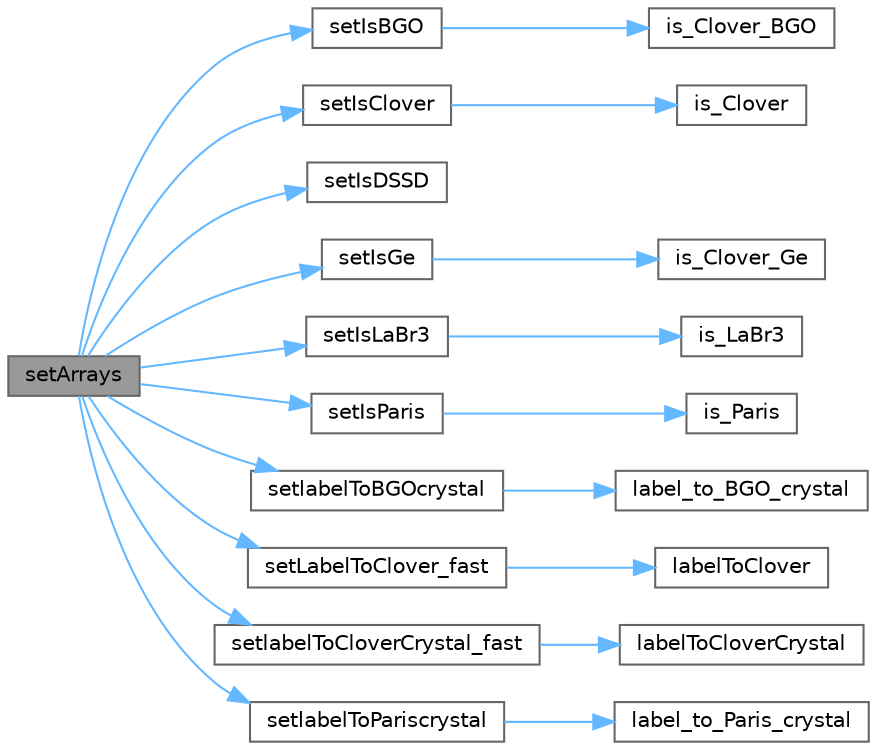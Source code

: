 digraph "setArrays"
{
 // LATEX_PDF_SIZE
  bgcolor="transparent";
  edge [fontname=Helvetica,fontsize=10,labelfontname=Helvetica,labelfontsize=10];
  node [fontname=Helvetica,fontsize=10,shape=box,height=0.2,width=0.4];
  rankdir="LR";
  Node1 [id="Node000001",label="setArrays",height=0.2,width=0.4,color="gray40", fillcolor="grey60", style="filled", fontcolor="black",tooltip=" "];
  Node1 -> Node2 [id="edge1_Node000001_Node000002",color="steelblue1",style="solid",tooltip=" "];
  Node2 [id="Node000002",label="setIsBGO",height=0.2,width=0.4,color="grey40", fillcolor="white", style="filled",URL="$utils_8hpp.html#a8c56035086548e2593a65d631932d87b",tooltip=" "];
  Node2 -> Node3 [id="edge2_Node000002_Node000003",color="steelblue1",style="solid",tooltip=" "];
  Node3 [id="Node000003",label="is_Clover_BGO",height=0.2,width=0.4,color="grey40", fillcolor="white", style="filled",URL="$utils_8hpp.html#a0192d2feead85db4314166a703f6e854",tooltip=" "];
  Node1 -> Node4 [id="edge3_Node000001_Node000004",color="steelblue1",style="solid",tooltip=" "];
  Node4 [id="Node000004",label="setIsClover",height=0.2,width=0.4,color="grey40", fillcolor="white", style="filled",URL="$utils_8hpp.html#a7df72ede1540561aa7753d9b868c1f63",tooltip=" "];
  Node4 -> Node5 [id="edge4_Node000004_Node000005",color="steelblue1",style="solid",tooltip=" "];
  Node5 [id="Node000005",label="is_Clover",height=0.2,width=0.4,color="grey40", fillcolor="white", style="filled",URL="$utils_8hpp.html#a95932dc7271b29c4c3efbf27f869a774",tooltip=" "];
  Node1 -> Node6 [id="edge5_Node000001_Node000006",color="steelblue1",style="solid",tooltip=" "];
  Node6 [id="Node000006",label="setIsDSSD",height=0.2,width=0.4,color="grey40", fillcolor="white", style="filled",URL="$utils_8hpp.html#a848e4c7e32fb95aa65132a8fb2ed2568",tooltip=" "];
  Node1 -> Node7 [id="edge6_Node000001_Node000007",color="steelblue1",style="solid",tooltip=" "];
  Node7 [id="Node000007",label="setIsGe",height=0.2,width=0.4,color="grey40", fillcolor="white", style="filled",URL="$utils_8hpp.html#a19e0b39062027a295bd36855202c2f1b",tooltip=" "];
  Node7 -> Node8 [id="edge7_Node000007_Node000008",color="steelblue1",style="solid",tooltip=" "];
  Node8 [id="Node000008",label="is_Clover_Ge",height=0.2,width=0.4,color="grey40", fillcolor="white", style="filled",URL="$utils_8hpp.html#a6103dcf7c81990168353a32a53be9c92",tooltip=" "];
  Node1 -> Node9 [id="edge8_Node000001_Node000009",color="steelblue1",style="solid",tooltip=" "];
  Node9 [id="Node000009",label="setIsLaBr3",height=0.2,width=0.4,color="grey40", fillcolor="white", style="filled",URL="$utils_8hpp.html#abbdcfffc819604d3555294f8e0b54e94",tooltip=" "];
  Node9 -> Node10 [id="edge9_Node000009_Node000010",color="steelblue1",style="solid",tooltip=" "];
  Node10 [id="Node000010",label="is_LaBr3",height=0.2,width=0.4,color="grey40", fillcolor="white", style="filled",URL="$utils_8hpp.html#ad4b5d5e6f2699bc0699e3bf205b3a8e9",tooltip=" "];
  Node1 -> Node11 [id="edge10_Node000001_Node000011",color="steelblue1",style="solid",tooltip=" "];
  Node11 [id="Node000011",label="setIsParis",height=0.2,width=0.4,color="grey40", fillcolor="white", style="filled",URL="$utils_8hpp.html#aa8978be84c2780f0f519f6066180716e",tooltip=" "];
  Node11 -> Node12 [id="edge11_Node000011_Node000012",color="steelblue1",style="solid",tooltip=" "];
  Node12 [id="Node000012",label="is_Paris",height=0.2,width=0.4,color="grey40", fillcolor="white", style="filled",URL="$utils_8hpp.html#a5607cd80a25504a5fdb8adc0c0052e79",tooltip=" "];
  Node1 -> Node13 [id="edge12_Node000001_Node000013",color="steelblue1",style="solid",tooltip=" "];
  Node13 [id="Node000013",label="setlabelToBGOcrystal",height=0.2,width=0.4,color="grey40", fillcolor="white", style="filled",URL="$utils_8hpp.html#a842ee007a57ccaa54869bf594b494d9b",tooltip=" "];
  Node13 -> Node14 [id="edge13_Node000013_Node000014",color="steelblue1",style="solid",tooltip=" "];
  Node14 [id="Node000014",label="label_to_BGO_crystal",height=0.2,width=0.4,color="grey40", fillcolor="white", style="filled",URL="$utils_8hpp.html#a1ec793700deb7d7b317666d3bfa96f4c",tooltip=" "];
  Node1 -> Node15 [id="edge14_Node000001_Node000015",color="steelblue1",style="solid",tooltip=" "];
  Node15 [id="Node000015",label="setLabelToClover_fast",height=0.2,width=0.4,color="grey40", fillcolor="white", style="filled",URL="$utils_8hpp.html#ab6b66b7300545f5b67553e6d11f82486",tooltip=" "];
  Node15 -> Node16 [id="edge15_Node000015_Node000016",color="steelblue1",style="solid",tooltip=" "];
  Node16 [id="Node000016",label="labelToClover",height=0.2,width=0.4,color="grey40", fillcolor="white", style="filled",URL="$utils_8hpp.html#a42511fc169c0120acbc5525cb26584d5",tooltip=" "];
  Node1 -> Node17 [id="edge16_Node000001_Node000017",color="steelblue1",style="solid",tooltip=" "];
  Node17 [id="Node000017",label="setlabelToCloverCrystal_fast",height=0.2,width=0.4,color="grey40", fillcolor="white", style="filled",URL="$utils_8hpp.html#aab6559754b32aee3b3ff4ea68d5c56a6",tooltip=" "];
  Node17 -> Node18 [id="edge17_Node000017_Node000018",color="steelblue1",style="solid",tooltip=" "];
  Node18 [id="Node000018",label="labelToCloverCrystal",height=0.2,width=0.4,color="grey40", fillcolor="white", style="filled",URL="$utils_8hpp.html#a1174c79faf4aaa00eeacc90d6cdedfa2",tooltip=" "];
  Node1 -> Node19 [id="edge18_Node000001_Node000019",color="steelblue1",style="solid",tooltip=" "];
  Node19 [id="Node000019",label="setlabelToPariscrystal",height=0.2,width=0.4,color="grey40", fillcolor="white", style="filled",URL="$utils_8hpp.html#a9d3b6df1d7f87155906f187c614facce",tooltip=" "];
  Node19 -> Node20 [id="edge19_Node000019_Node000020",color="steelblue1",style="solid",tooltip=" "];
  Node20 [id="Node000020",label="label_to_Paris_crystal",height=0.2,width=0.4,color="grey40", fillcolor="white", style="filled",URL="$utils_8hpp.html#a21149447efb9489a0035b37f8edb79fb",tooltip=" "];
}
